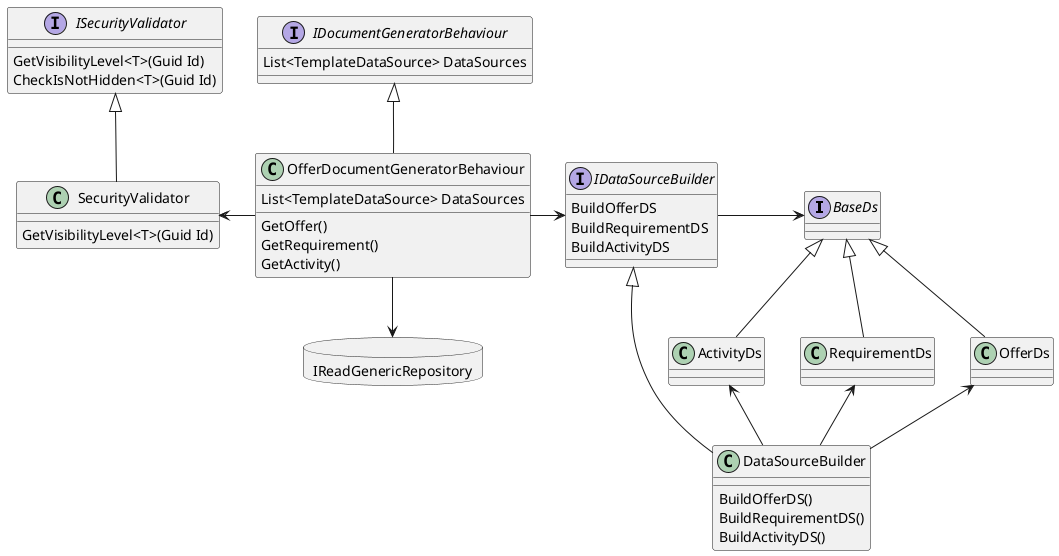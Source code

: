@startuml Template Masking

allow_mixing

Interface BaseDs
BaseDs <|-- OfferDs
BaseDs <|-- RequirementDs
BaseDs <|-- ActivityDs

Interface IDataSourceBuilder
IDataSourceBuilder : BuildOfferDS
IDataSourceBuilder : BuildRequirementDS
IDataSourceBuilder : BuildActivityDS

IDataSourceBuilder <|-- DataSourceBuilder
IDataSourceBuilder -right-> BaseDs

DataSourceBuilder : BuildOfferDS()
DataSourceBuilder : BuildRequirementDS()
DataSourceBuilder : BuildActivityDS()

DataSourceBuilder -up-> OfferDs
DataSourceBuilder -up-> RequirementDs
DataSourceBuilder -up-> ActivityDs

OfferDocumentGeneratorBehaviour : List<TemplateDataSource> DataSources
OfferDocumentGeneratorBehaviour : GetOffer()
OfferDocumentGeneratorBehaviour : GetRequirement()
OfferDocumentGeneratorBehaviour : GetActivity()

Interface IDocumentGeneratorBehaviour
IDocumentGeneratorBehaviour : List<TemplateDataSource> DataSources

IDocumentGeneratorBehaviour <|-- OfferDocumentGeneratorBehaviour
OfferDocumentGeneratorBehaviour -right-> IDataSourceBuilder

Interface ISecurityValidator
ISecurityValidator : GetVisibilityLevel<T>(Guid Id)
ISecurityValidator : CheckIsNotHidden<T>(Guid Id)

ISecurityValidator <|-- SecurityValidator
SecurityValidator : GetVisibilityLevel<T>(Guid Id)

OfferDocumentGeneratorBehaviour -left-> SecurityValidator

Database IReadGenericRepository
OfferDocumentGeneratorBehaviour --> IReadGenericRepository

@enduml